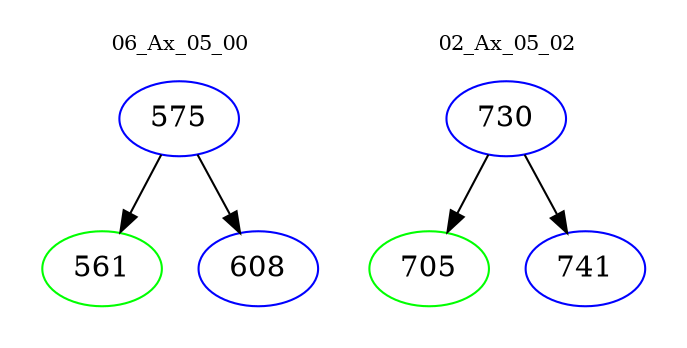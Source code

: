 digraph{
subgraph cluster_0 {
color = white
label = "06_Ax_05_00";
fontsize=10;
T0_575 [label="575", color="blue"]
T0_575 -> T0_561 [color="black"]
T0_561 [label="561", color="green"]
T0_575 -> T0_608 [color="black"]
T0_608 [label="608", color="blue"]
}
subgraph cluster_1 {
color = white
label = "02_Ax_05_02";
fontsize=10;
T1_730 [label="730", color="blue"]
T1_730 -> T1_705 [color="black"]
T1_705 [label="705", color="green"]
T1_730 -> T1_741 [color="black"]
T1_741 [label="741", color="blue"]
}
}
